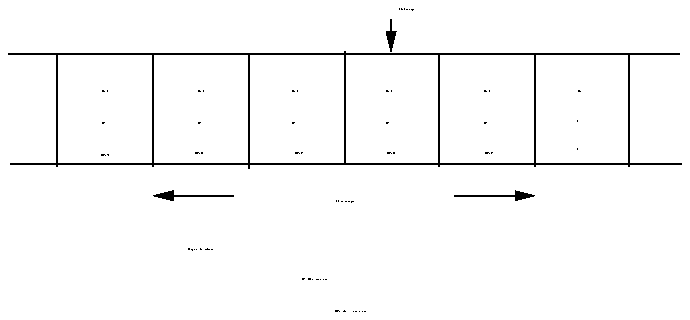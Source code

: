 .\"	%M%	%I%	%E%
.PS
scale=100
define m0 |
[ box invis ht 16 wid 38 with .sw at 0,0
"\f1\s10\&V   0\f1\s0" at 19,8
] |

box invis ht 167 wid 336 with .sw at 0,0
"\f1\s10\&BN \- block number on disk\f1\s0" at 171,8
"\f1\s10\&F \- fill-on-demand bit\f1\s0" at 153,24
"\f1\s10\&Legend:  V \- valid bit\f1\s0" at 96,39
line -> from 191,151 to 191,135 
line  from 168,135 to 168,79 
"\f1\s10\&F   1\f1\s0" at 48,102
m0 with .nw at 220,126
line  from 24,134 to 24,78 
m0 with .nw at 171,126
m0 with .nw at 29,126
line  from 310,134 to 310,78 
"\f1\s10\&BN 90\f1\s0" at 48,86
"\f1\s10\&---\f1\s0" at 285,89
line  from 120,133 to 120,77 
line  from 263,134 to 263,78 
"\f1\s10\&BN 46\f1\s0" at 95,87
line  from 215,134 to 215,78 
"\f1\s10\&F   1\f1\s0" at 239,102
line -> from 112,63 to 72,63 
"\f1\s10\&F   1\f1\s0" at 143,102
line  from 1,79 to 336,79 
"\f1\s10\&V   1\f1\s0" at 286,118
"\f1\s10\&F   1\f1\s0" at 190,102
m0 with .nw at 124,126
"\f1\s10\&BN 48\f1\s0" at 191,87
"\f1\s10\&klustered pages\f1\s0" at 168,63
line  from 0,134 to 335,134 
"\f1\s10\&---\f1\s0" at 285,103
m0 with .nw at 77,126
"\f1\s10\&F   1\f1\s0" at 96,102
"\f1\s10\&BN 49\f1\s0" at 240,87
"\f1\s10\&BN 47\f1\s0" at 145,87
line  from 72,134 to 72,78 
line -> from 223,63 to 263,63 
"\f1\s10\&faulted page\f1\s0" at 199,159
.PE
